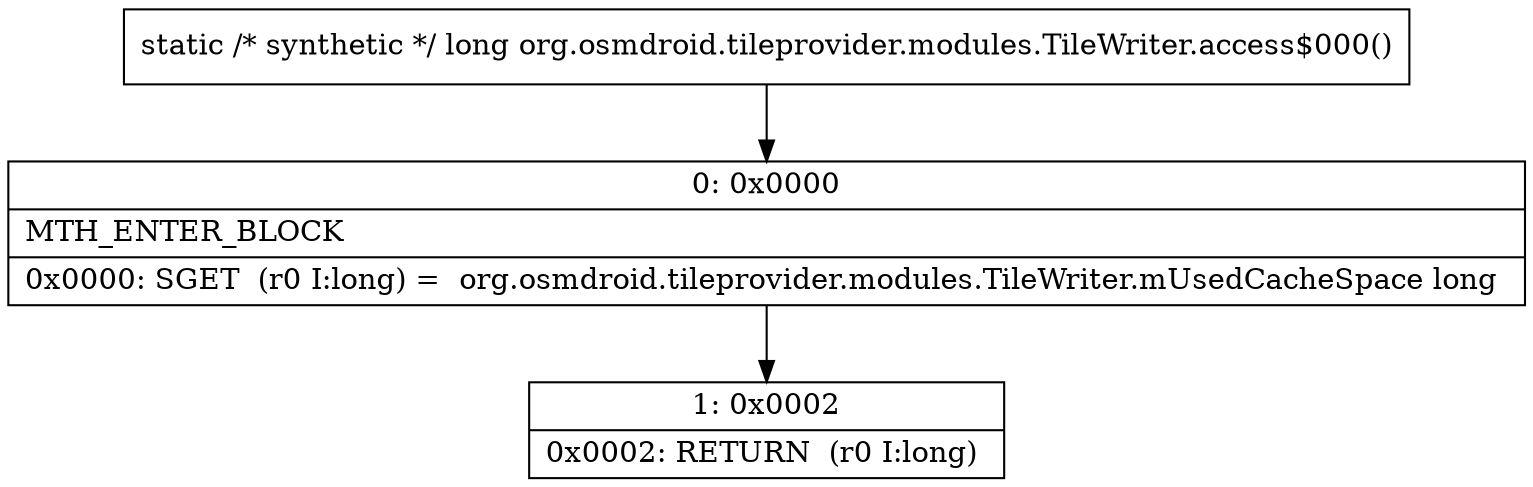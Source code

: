 digraph "CFG fororg.osmdroid.tileprovider.modules.TileWriter.access$000()J" {
Node_0 [shape=record,label="{0\:\ 0x0000|MTH_ENTER_BLOCK\l|0x0000: SGET  (r0 I:long) =  org.osmdroid.tileprovider.modules.TileWriter.mUsedCacheSpace long \l}"];
Node_1 [shape=record,label="{1\:\ 0x0002|0x0002: RETURN  (r0 I:long) \l}"];
MethodNode[shape=record,label="{static \/* synthetic *\/ long org.osmdroid.tileprovider.modules.TileWriter.access$000() }"];
MethodNode -> Node_0;
Node_0 -> Node_1;
}

